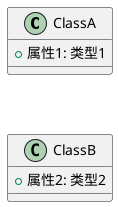 @startuml

class ClassA {
  +属性1: 类型1
}

class ClassB {
  +属性2: 类型2
}

ClassA -[hidden]-> ClassB
ClassA -[hidden]-> ClassB
ClassA -[hidden]-> ClassB

@enduml
